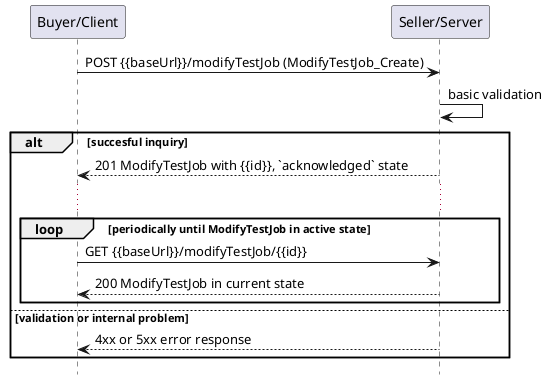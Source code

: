 @startuml useCase10Polling
hide footbox

participant "Buyer/Client" as B
participant "Seller/Server" as S


B -> S : POST {{baseUrl}}/modifyTestJob (ModifyTestJob_Create)
S -> S : basic validation

alt succesful inquiry
  S --> B : 201 ModifyTestJob with {{id}}, `acknowledged` state
  
  ...

  loop periodically until ModifyTestJob in active state
      B -> S :   GET {{baseUrl}}/modifyTestJob/{{id}}
      return 200 ModifyTestJob in current state
  end

else validation or internal problem
  S --> B : 4xx or 5xx error response
end


@enduml